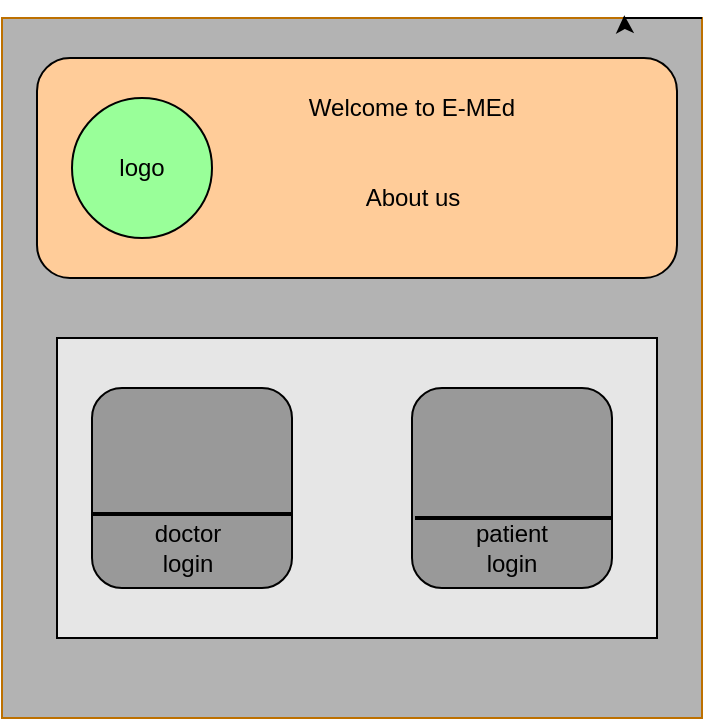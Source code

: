 <mxfile version="26.2.15">
  <diagram name="Page-1" id="nXwFhXZkuE3a0Gvm8ht6">
    <mxGraphModel dx="946" dy="572" grid="1" gridSize="10" guides="1" tooltips="1" connect="1" arrows="1" fold="1" page="1" pageScale="1" pageWidth="850" pageHeight="1100" math="0" shadow="0">
      <root>
        <mxCell id="0" />
        <mxCell id="1" parent="0" />
        <mxCell id="Dww_OwWbechh59FbVnbx-2" value="image&lt;div&gt;&lt;/div&gt;" style="text;html=1;align=center;verticalAlign=middle;whiteSpace=wrap;rounded=0;" parent="1" vertex="1">
          <mxGeometry x="360" y="170" width="60" height="30" as="geometry" />
        </mxCell>
        <mxCell id="Dww_OwWbechh59FbVnbx-4" value="" style="whiteSpace=wrap;html=1;aspect=fixed;fillColor=#B3B3B3;fontColor=#000000;strokeColor=#BD7000;" parent="1" vertex="1">
          <mxGeometry x="215" y="110" width="350" height="350" as="geometry" />
        </mxCell>
        <mxCell id="Dww_OwWbechh59FbVnbx-3" value="" style="rounded=0;whiteSpace=wrap;html=1;fillColor=#E6E6E6;" parent="1" vertex="1">
          <mxGeometry x="242.5" y="270" width="300" height="150" as="geometry" />
        </mxCell>
        <mxCell id="Dww_OwWbechh59FbVnbx-6" style="edgeStyle=orthogonalEdgeStyle;rounded=0;orthogonalLoop=1;jettySize=auto;html=1;exitX=1;exitY=0;exitDx=0;exitDy=0;entryX=0.889;entryY=-0.004;entryDx=0;entryDy=0;entryPerimeter=0;" parent="1" source="Dww_OwWbechh59FbVnbx-4" target="Dww_OwWbechh59FbVnbx-4" edge="1">
          <mxGeometry relative="1" as="geometry" />
        </mxCell>
        <mxCell id="GYrHkz--daqxT8HwmXHV-2" value="" style="rounded=1;whiteSpace=wrap;html=1;fillColor=#FFCC99;" vertex="1" parent="1">
          <mxGeometry x="232.5" y="130" width="320" height="110" as="geometry" />
        </mxCell>
        <mxCell id="Dww_OwWbechh59FbVnbx-1" value="" style="ellipse;whiteSpace=wrap;html=1;aspect=fixed;fontStyle=1;direction=north;fillColor=#99FF99;" parent="1" vertex="1">
          <mxGeometry x="250" y="150" width="70" height="70" as="geometry" />
        </mxCell>
        <mxCell id="GYrHkz--daqxT8HwmXHV-4" value="logo" style="text;html=1;align=center;verticalAlign=middle;whiteSpace=wrap;rounded=0;" vertex="1" parent="1">
          <mxGeometry x="255" y="170" width="60" height="30" as="geometry" />
        </mxCell>
        <mxCell id="GYrHkz--daqxT8HwmXHV-7" value="Welcome to E-MEd" style="text;html=1;align=center;verticalAlign=middle;whiteSpace=wrap;rounded=0;" vertex="1" parent="1">
          <mxGeometry x="310" y="140" width="220" height="30" as="geometry" />
        </mxCell>
        <mxCell id="GYrHkz--daqxT8HwmXHV-8" value="About us" style="text;html=1;align=center;verticalAlign=middle;whiteSpace=wrap;rounded=0;" vertex="1" parent="1">
          <mxGeometry x="337.5" y="170" width="165" height="60" as="geometry" />
        </mxCell>
        <mxCell id="GYrHkz--daqxT8HwmXHV-12" value="" style="rounded=1;whiteSpace=wrap;html=1;strokeColor=default;fillColor=#999999;" vertex="1" parent="1">
          <mxGeometry x="260" y="295" width="100" height="100" as="geometry" />
        </mxCell>
        <mxCell id="GYrHkz--daqxT8HwmXHV-14" value="" style="shape=link;html=1;rounded=0;width=1;exitX=1;exitY=0.63;exitDx=0;exitDy=0;entryX=0.005;entryY=0.63;entryDx=0;entryDy=0;exitPerimeter=0;entryPerimeter=0;" edge="1" parent="1" source="GYrHkz--daqxT8HwmXHV-12" target="GYrHkz--daqxT8HwmXHV-12">
          <mxGeometry width="100" relative="1" as="geometry">
            <mxPoint x="380" y="300" as="sourcePoint" />
            <mxPoint x="480" y="300" as="targetPoint" />
          </mxGeometry>
        </mxCell>
        <mxCell id="Dww_OwWbechh59FbVnbx-9" value="doctor&lt;div&gt;login&lt;/div&gt;" style="text;html=1;align=center;verticalAlign=middle;whiteSpace=wrap;rounded=0;" parent="1" vertex="1">
          <mxGeometry x="277.5" y="360" width="60" height="30" as="geometry" />
        </mxCell>
        <mxCell id="GYrHkz--daqxT8HwmXHV-15" value="" style="rounded=1;whiteSpace=wrap;html=1;strokeColor=default;fillColor=#999999;" vertex="1" parent="1">
          <mxGeometry x="420" y="295" width="100" height="100" as="geometry" />
        </mxCell>
        <mxCell id="GYrHkz--daqxT8HwmXHV-16" value="" style="shape=link;html=1;rounded=0;entryX=1.005;entryY=0.66;entryDx=0;entryDy=0;entryPerimeter=0;exitX=0.02;exitY=0.66;exitDx=0;exitDy=0;exitPerimeter=0;width=1;" edge="1" parent="1">
          <mxGeometry width="100" relative="1" as="geometry">
            <mxPoint x="421.5" y="360" as="sourcePoint" />
            <mxPoint x="520" y="360" as="targetPoint" />
            <Array as="points">
              <mxPoint x="469.5" y="360" />
            </Array>
          </mxGeometry>
        </mxCell>
        <mxCell id="Dww_OwWbechh59FbVnbx-10" value="patient&lt;div&gt;login&lt;/div&gt;" style="text;html=1;align=center;verticalAlign=middle;whiteSpace=wrap;rounded=0;" parent="1" vertex="1">
          <mxGeometry x="440" y="360" width="60" height="30" as="geometry" />
        </mxCell>
      </root>
    </mxGraphModel>
  </diagram>
</mxfile>

